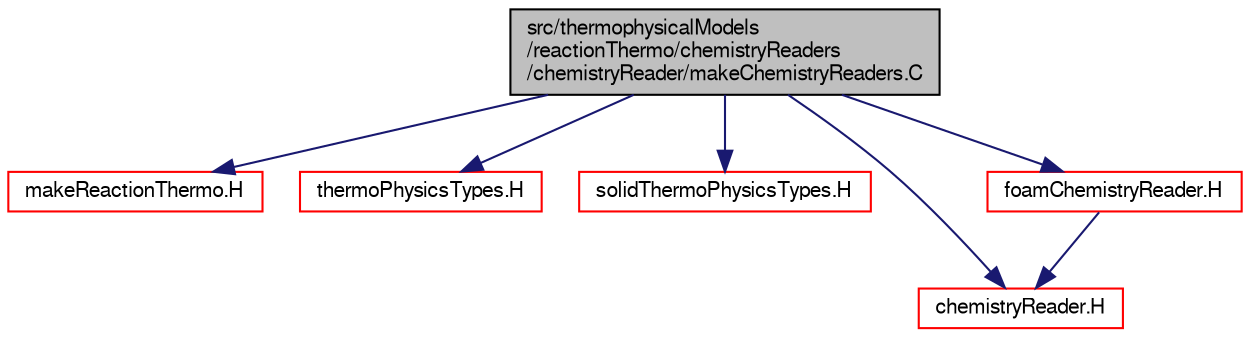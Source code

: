 digraph "src/thermophysicalModels/reactionThermo/chemistryReaders/chemistryReader/makeChemistryReaders.C"
{
  bgcolor="transparent";
  edge [fontname="FreeSans",fontsize="10",labelfontname="FreeSans",labelfontsize="10"];
  node [fontname="FreeSans",fontsize="10",shape=record];
  Node0 [label="src/thermophysicalModels\l/reactionThermo/chemistryReaders\l/chemistryReader/makeChemistryReaders.C",height=0.2,width=0.4,color="black", fillcolor="grey75", style="filled", fontcolor="black"];
  Node0 -> Node1 [color="midnightblue",fontsize="10",style="solid",fontname="FreeSans"];
  Node1 [label="makeReactionThermo.H",height=0.2,width=0.4,color="red",URL="$a16154.html"];
  Node0 -> Node27 [color="midnightblue",fontsize="10",style="solid",fontname="FreeSans"];
  Node27 [label="thermoPhysicsTypes.H",height=0.2,width=0.4,color="red",URL="$a16463.html",tooltip="Type definitions for thermo-physics models. "];
  Node0 -> Node117 [color="midnightblue",fontsize="10",style="solid",fontname="FreeSans"];
  Node117 [label="solidThermoPhysicsTypes.H",height=0.2,width=0.4,color="red",URL="$a16298.html",tooltip="Type definitions for solid-thermo-physics models. "];
  Node0 -> Node132 [color="midnightblue",fontsize="10",style="solid",fontname="FreeSans"];
  Node132 [label="chemistryReader.H",height=0.2,width=0.4,color="red",URL="$a16115.html"];
  Node0 -> Node160 [color="midnightblue",fontsize="10",style="solid",fontname="FreeSans"];
  Node160 [label="foamChemistryReader.H",height=0.2,width=0.4,color="red",URL="$a16130.html"];
  Node160 -> Node132 [color="midnightblue",fontsize="10",style="solid",fontname="FreeSans"];
}
